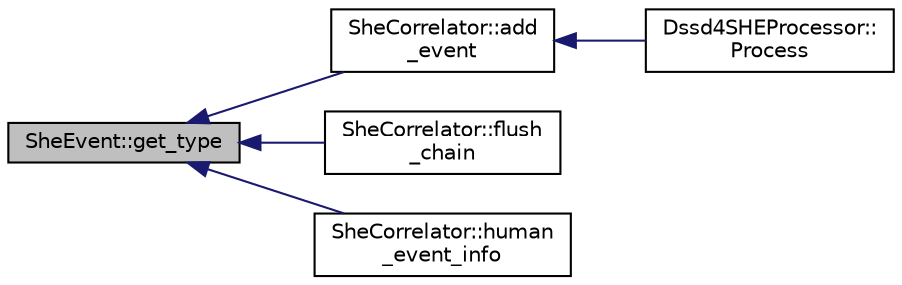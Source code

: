 digraph "SheEvent::get_type"
{
  edge [fontname="Helvetica",fontsize="10",labelfontname="Helvetica",labelfontsize="10"];
  node [fontname="Helvetica",fontsize="10",shape=record];
  rankdir="LR";
  Node1 [label="SheEvent::get_type",height=0.2,width=0.4,color="black", fillcolor="grey75", style="filled", fontcolor="black"];
  Node1 -> Node2 [dir="back",color="midnightblue",fontsize="10",style="solid",fontname="Helvetica"];
  Node2 [label="SheCorrelator::add\l_event",height=0.2,width=0.4,color="black", fillcolor="white", style="filled",URL="$da/d3b/class_she_correlator.html#a4e30fdc282c78b9ba5db918f09f36460"];
  Node2 -> Node3 [dir="back",color="midnightblue",fontsize="10",style="solid",fontname="Helvetica"];
  Node3 [label="Dssd4SHEProcessor::\lProcess",height=0.2,width=0.4,color="black", fillcolor="white", style="filled",URL="$db/da8/class_dssd4_s_h_e_processor.html#a1ab9aeab8c52a1479718a58da74af3df"];
  Node1 -> Node4 [dir="back",color="midnightblue",fontsize="10",style="solid",fontname="Helvetica"];
  Node4 [label="SheCorrelator::flush\l_chain",height=0.2,width=0.4,color="black", fillcolor="white", style="filled",URL="$da/d3b/class_she_correlator.html#a919d59639a36e99b3dc6623d06014c9b"];
  Node1 -> Node5 [dir="back",color="midnightblue",fontsize="10",style="solid",fontname="Helvetica"];
  Node5 [label="SheCorrelator::human\l_event_info",height=0.2,width=0.4,color="black", fillcolor="white", style="filled",URL="$da/d3b/class_she_correlator.html#ab80369f6d573a18644c9e22f6ef58639"];
}
